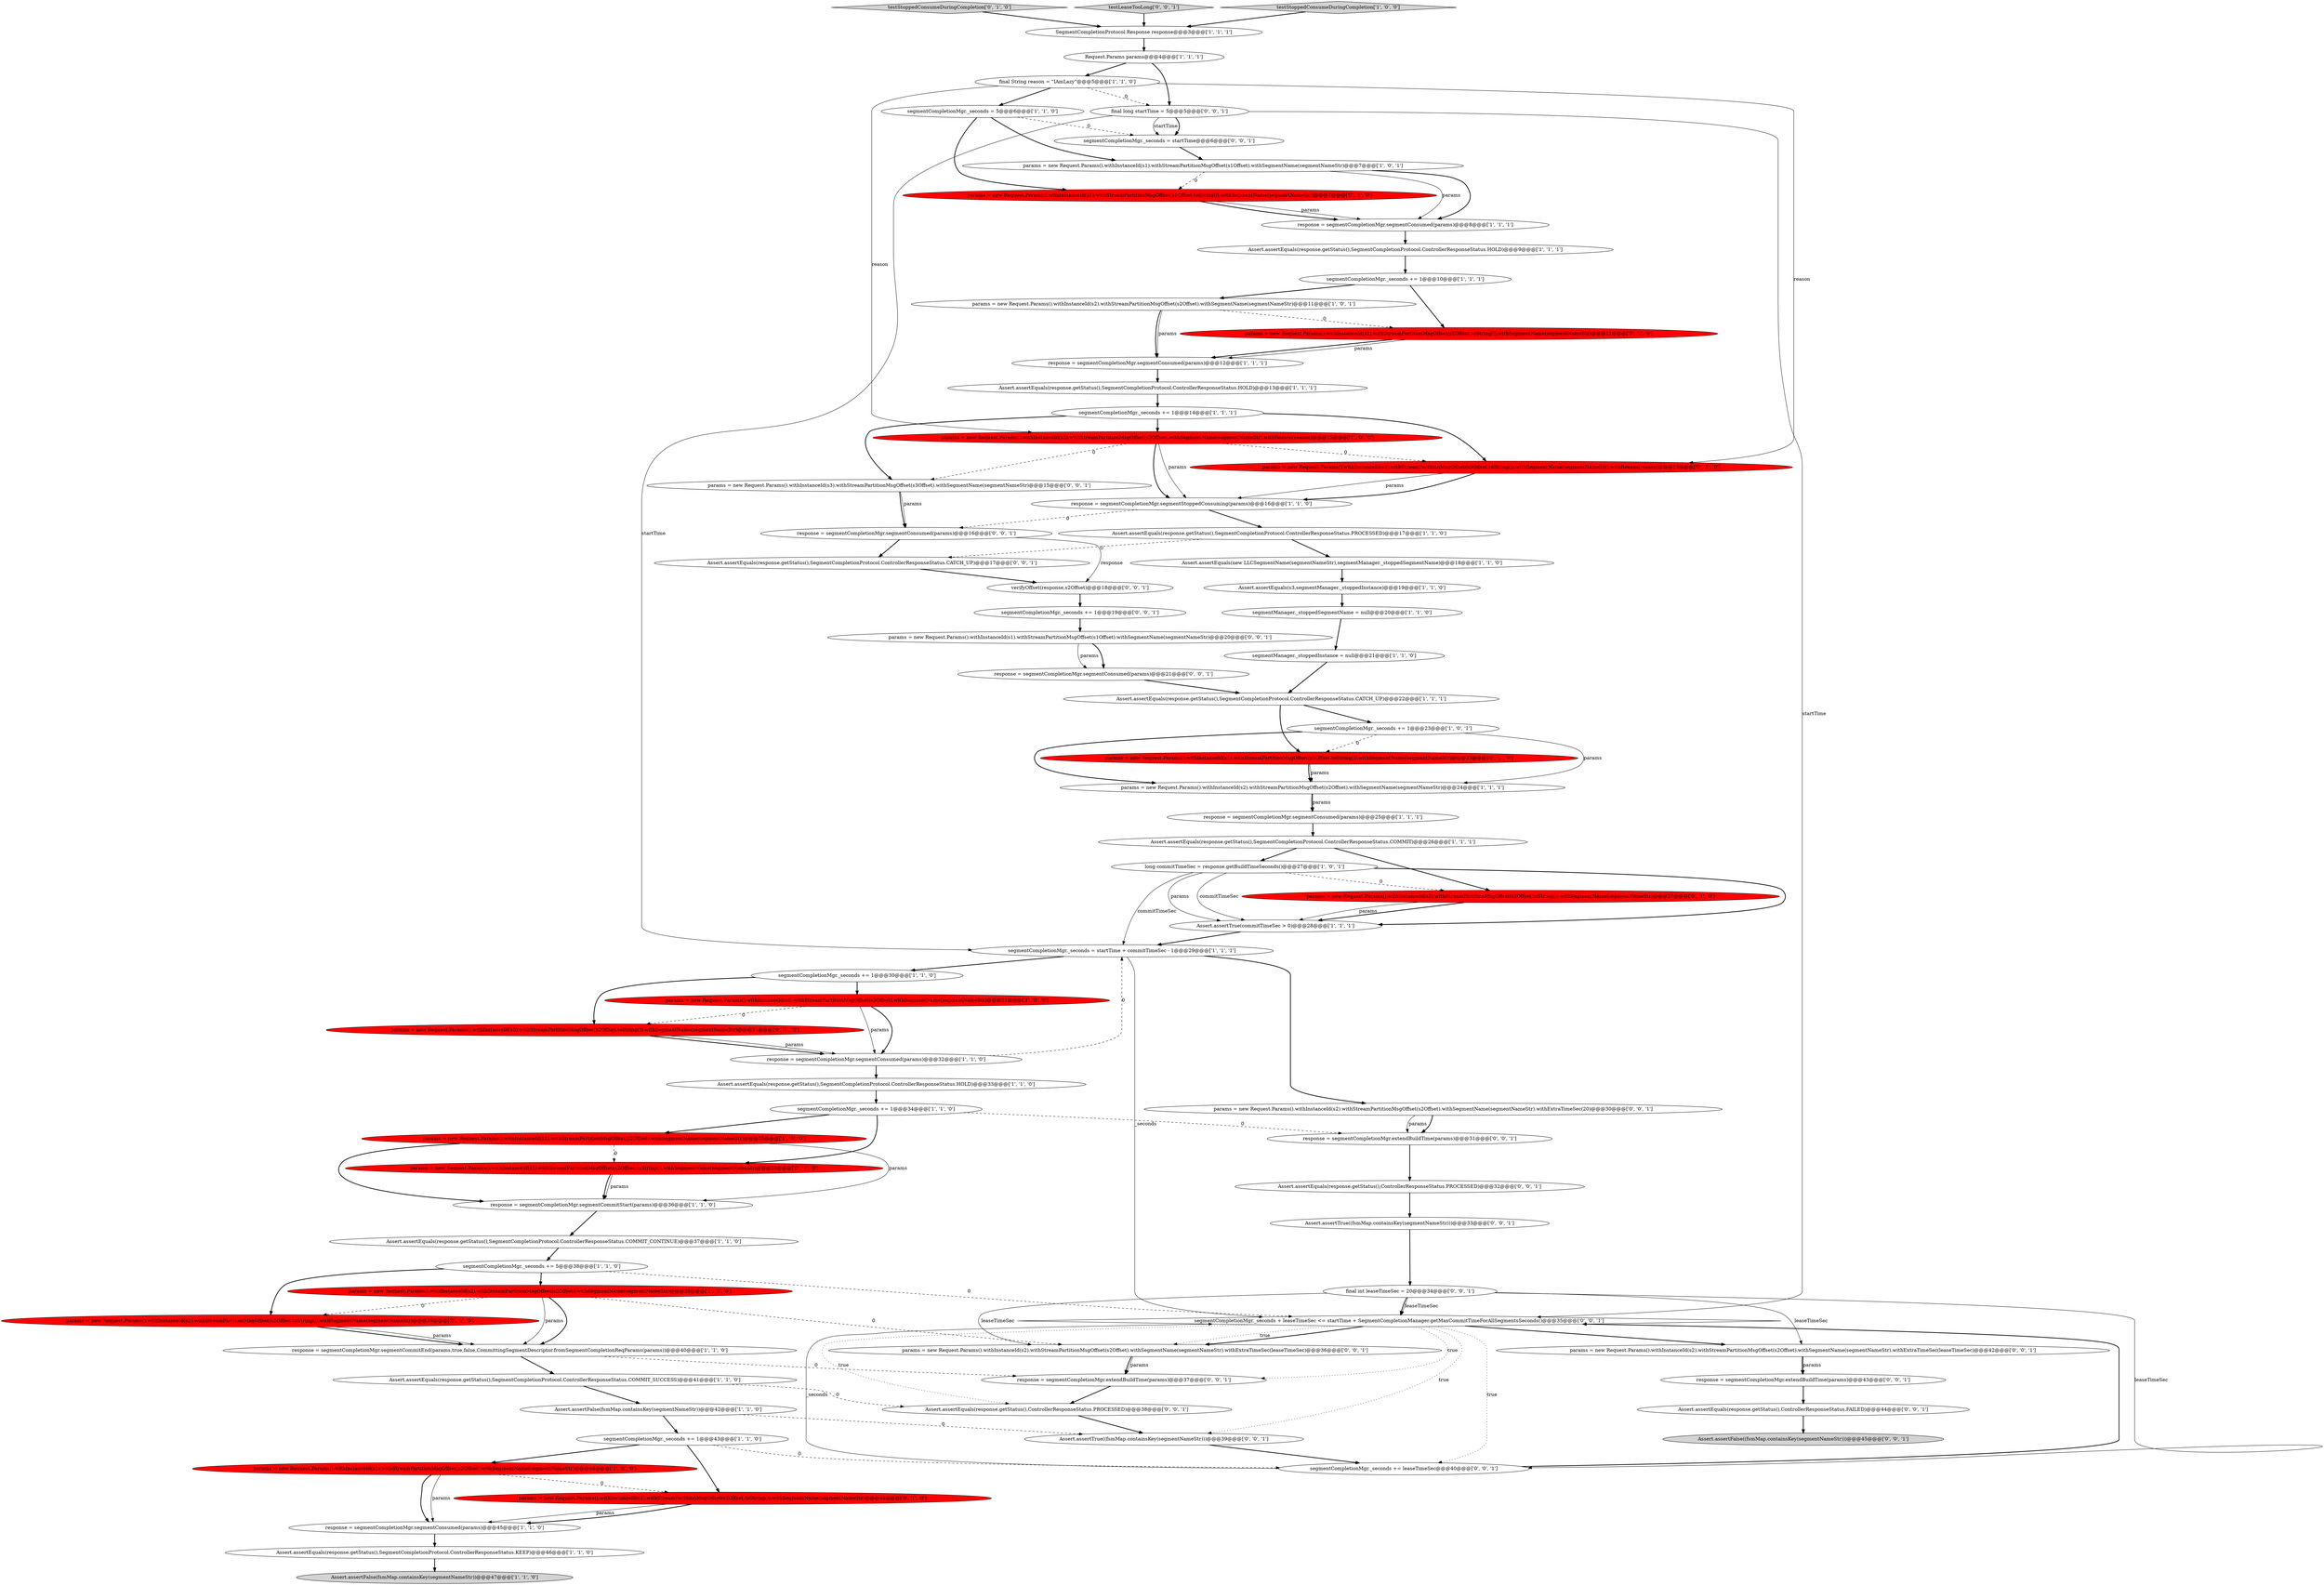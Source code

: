 digraph {
36 [style = filled, label = "params = new Request.Params().withInstanceId(s1).withStreamPartitionMsgOffset(s1Offset).withSegmentName(segmentNameStr)@@@7@@@['1', '0', '1']", fillcolor = white, shape = ellipse image = "AAA0AAABBB1BBB"];
26 [style = filled, label = "response = segmentCompletionMgr.segmentCommitEnd(params,true,false,CommittingSegmentDescriptor.fromSegmentCompletionReqParams(params))@@@40@@@['1', '1', '0']", fillcolor = white, shape = ellipse image = "AAA0AAABBB1BBB"];
49 [style = filled, label = "params = new Request.Params().withInstanceId(s1).withStreamPartitionMsgOffset(s2Offset.toString()).withSegmentName(segmentNameStr)@@@44@@@['0', '1', '0']", fillcolor = red, shape = ellipse image = "AAA1AAABBB2BBB"];
41 [style = filled, label = "Assert.assertEquals(response.getStatus(),SegmentCompletionProtocol.ControllerResponseStatus.CATCH_UP)@@@22@@@['1', '1', '1']", fillcolor = white, shape = ellipse image = "AAA0AAABBB1BBB"];
46 [style = filled, label = "params = new Request.Params().withInstanceId(s1).withStreamPartitionMsgOffset(s1Offset.toString()).withSegmentName(segmentNameStr)@@@23@@@['0', '1', '0']", fillcolor = red, shape = ellipse image = "AAA1AAABBB2BBB"];
63 [style = filled, label = "response = segmentCompletionMgr.segmentConsumed(params)@@@21@@@['0', '0', '1']", fillcolor = white, shape = ellipse image = "AAA0AAABBB3BBB"];
5 [style = filled, label = "params = new Request.Params().withInstanceId(s3).withStreamPartitionMsgOffset(s3Offset).withSegmentName(segmentNameStr).withReason(reason)@@@15@@@['1', '0', '0']", fillcolor = red, shape = ellipse image = "AAA1AAABBB1BBB"];
48 [style = filled, label = "params = new Request.Params().withInstanceId(s3).withStreamPartitionMsgOffset(s3Offset.toString()).withSegmentName(segmentNameStr).withReason(reason)@@@15@@@['0', '1', '0']", fillcolor = red, shape = ellipse image = "AAA1AAABBB2BBB"];
1 [style = filled, label = "Assert.assertEquals(new LLCSegmentName(segmentNameStr),segmentManager._stoppedSegmentName)@@@18@@@['1', '1', '0']", fillcolor = white, shape = ellipse image = "AAA0AAABBB1BBB"];
32 [style = filled, label = "segmentManager._stoppedSegmentName = null@@@20@@@['1', '1', '0']", fillcolor = white, shape = ellipse image = "AAA0AAABBB1BBB"];
21 [style = filled, label = "Assert.assertEquals(response.getStatus(),SegmentCompletionProtocol.ControllerResponseStatus.HOLD)@@@13@@@['1', '1', '1']", fillcolor = white, shape = ellipse image = "AAA0AAABBB1BBB"];
53 [style = filled, label = "params = new Request.Params().withInstanceId(s2).withStreamPartitionMsgOffset(s2Offset.toString()).withSegmentName(segmentNameStr)@@@35@@@['0', '1', '0']", fillcolor = red, shape = ellipse image = "AAA1AAABBB2BBB"];
74 [style = filled, label = "Assert.assertFalse((fsmMap.containsKey(segmentNameStr)))@@@45@@@['0', '0', '1']", fillcolor = lightgray, shape = ellipse image = "AAA0AAABBB3BBB"];
3 [style = filled, label = "segmentCompletionMgr._seconds = 5@@@6@@@['1', '1', '0']", fillcolor = white, shape = ellipse image = "AAA0AAABBB1BBB"];
78 [style = filled, label = "verifyOffset(response,s2Offset)@@@18@@@['0', '0', '1']", fillcolor = white, shape = ellipse image = "AAA0AAABBB3BBB"];
58 [style = filled, label = "final long startTime = 5@@@5@@@['0', '0', '1']", fillcolor = white, shape = ellipse image = "AAA0AAABBB3BBB"];
52 [style = filled, label = "params = new Request.Params().withInstanceId(s2).withStreamPartitionMsgOffset(s2Offset.toString()).withSegmentName(segmentNameStr)@@@11@@@['0', '1', '0']", fillcolor = red, shape = ellipse image = "AAA1AAABBB2BBB"];
27 [style = filled, label = "segmentCompletionMgr._seconds += 1@@@23@@@['1', '0', '1']", fillcolor = white, shape = ellipse image = "AAA0AAABBB1BBB"];
65 [style = filled, label = "Assert.assertEquals(response.getStatus(),ControllerResponseStatus.PROCESSED)@@@38@@@['0', '0', '1']", fillcolor = white, shape = ellipse image = "AAA0AAABBB3BBB"];
15 [style = filled, label = "response = segmentCompletionMgr.segmentConsumed(params)@@@45@@@['1', '1', '0']", fillcolor = white, shape = ellipse image = "AAA0AAABBB1BBB"];
73 [style = filled, label = "response = segmentCompletionMgr.extendBuildTime(params)@@@37@@@['0', '0', '1']", fillcolor = white, shape = ellipse image = "AAA0AAABBB3BBB"];
51 [style = filled, label = "testStoppedConsumeDuringCompletion['0', '1', '0']", fillcolor = lightgray, shape = diamond image = "AAA0AAABBB2BBB"];
28 [style = filled, label = "segmentCompletionMgr._seconds += 1@@@10@@@['1', '1', '1']", fillcolor = white, shape = ellipse image = "AAA0AAABBB1BBB"];
2 [style = filled, label = "Assert.assertEquals(response.getStatus(),SegmentCompletionProtocol.ControllerResponseStatus.HOLD)@@@33@@@['1', '1', '0']", fillcolor = white, shape = ellipse image = "AAA0AAABBB1BBB"];
13 [style = filled, label = "Assert.assertEquals(response.getStatus(),SegmentCompletionProtocol.ControllerResponseStatus.KEEP)@@@46@@@['1', '1', '0']", fillcolor = white, shape = ellipse image = "AAA0AAABBB1BBB"];
47 [style = filled, label = "params = new Request.Params().withInstanceId(s1).withStreamPartitionMsgOffset(s1Offset.toString()).withSegmentName(segmentNameStr)@@@7@@@['0', '1', '0']", fillcolor = red, shape = ellipse image = "AAA1AAABBB2BBB"];
0 [style = filled, label = "params = new Request.Params().withInstanceId(s2).withStreamPartitionMsgOffset(s2Offset).withSegmentName(segmentNameStr)@@@11@@@['1', '0', '1']", fillcolor = white, shape = ellipse image = "AAA0AAABBB1BBB"];
66 [style = filled, label = "Assert.assertEquals(response.getStatus(),ControllerResponseStatus.FAILED)@@@44@@@['0', '0', '1']", fillcolor = white, shape = ellipse image = "AAA0AAABBB3BBB"];
79 [style = filled, label = "testLeaseTooLong['0', '0', '1']", fillcolor = lightgray, shape = diamond image = "AAA0AAABBB3BBB"];
44 [style = filled, label = "segmentCompletionMgr._seconds = startTime + commitTimeSec - 1@@@29@@@['1', '1', '1']", fillcolor = white, shape = ellipse image = "AAA0AAABBB1BBB"];
6 [style = filled, label = "response = segmentCompletionMgr.segmentConsumed(params)@@@25@@@['1', '1', '1']", fillcolor = white, shape = ellipse image = "AAA0AAABBB1BBB"];
50 [style = filled, label = "params = new Request.Params().withInstanceId(s2).withStreamPartitionMsgOffset(s2Offset.toString()).withSegmentName(segmentNameStr)@@@39@@@['0', '1', '0']", fillcolor = red, shape = ellipse image = "AAA1AAABBB2BBB"];
64 [style = filled, label = "response = segmentCompletionMgr.extendBuildTime(params)@@@31@@@['0', '0', '1']", fillcolor = white, shape = ellipse image = "AAA0AAABBB3BBB"];
19 [style = filled, label = "params = new Request.Params().withInstanceId(s1).withStreamPartitionMsgOffset(s2Offset).withSegmentName(segmentNameStr)@@@44@@@['1', '0', '0']", fillcolor = red, shape = ellipse image = "AAA1AAABBB1BBB"];
68 [style = filled, label = "Assert.assertEquals(response.getStatus(),ControllerResponseStatus.PROCESSED)@@@32@@@['0', '0', '1']", fillcolor = white, shape = ellipse image = "AAA0AAABBB3BBB"];
69 [style = filled, label = "Assert.assertEquals(response.getStatus(),SegmentCompletionProtocol.ControllerResponseStatus.CATCH_UP)@@@17@@@['0', '0', '1']", fillcolor = white, shape = ellipse image = "AAA0AAABBB3BBB"];
38 [style = filled, label = "params = new Request.Params().withInstanceId(s3).withStreamPartitionMsgOffset(s2Offset).withSegmentName(segmentNameStr)@@@31@@@['1', '0', '0']", fillcolor = red, shape = ellipse image = "AAA1AAABBB1BBB"];
76 [style = filled, label = "segmentCompletionMgr._seconds + leaseTimeSec <= startTime + SegmentCompletionManager.getMaxCommitTimeForAllSegmentsSeconds()@@@35@@@['0', '0', '1']", fillcolor = white, shape = diamond image = "AAA0AAABBB3BBB"];
56 [style = filled, label = "response = segmentCompletionMgr.extendBuildTime(params)@@@43@@@['0', '0', '1']", fillcolor = white, shape = ellipse image = "AAA0AAABBB3BBB"];
75 [style = filled, label = "params = new Request.Params().withInstanceId(s1).withStreamPartitionMsgOffset(s1Offset).withSegmentName(segmentNameStr)@@@20@@@['0', '0', '1']", fillcolor = white, shape = ellipse image = "AAA0AAABBB3BBB"];
20 [style = filled, label = "Request.Params params@@@4@@@['1', '1', '1']", fillcolor = white, shape = ellipse image = "AAA0AAABBB1BBB"];
40 [style = filled, label = "response = segmentCompletionMgr.segmentCommitStart(params)@@@36@@@['1', '1', '0']", fillcolor = white, shape = ellipse image = "AAA0AAABBB1BBB"];
42 [style = filled, label = "SegmentCompletionProtocol.Response response@@@3@@@['1', '1', '1']", fillcolor = white, shape = ellipse image = "AAA0AAABBB1BBB"];
71 [style = filled, label = "response = segmentCompletionMgr.segmentConsumed(params)@@@16@@@['0', '0', '1']", fillcolor = white, shape = ellipse image = "AAA0AAABBB3BBB"];
25 [style = filled, label = "Assert.assertFalse(fsmMap.containsKey(segmentNameStr))@@@42@@@['1', '1', '0']", fillcolor = white, shape = ellipse image = "AAA0AAABBB1BBB"];
9 [style = filled, label = "segmentCompletionMgr._seconds += 1@@@34@@@['1', '1', '0']", fillcolor = white, shape = ellipse image = "AAA0AAABBB1BBB"];
34 [style = filled, label = "long commitTimeSec = response.getBuildTimeSeconds()@@@27@@@['1', '0', '1']", fillcolor = white, shape = ellipse image = "AAA0AAABBB1BBB"];
39 [style = filled, label = "Assert.assertFalse(fsmMap.containsKey(segmentNameStr))@@@47@@@['1', '1', '0']", fillcolor = lightgray, shape = ellipse image = "AAA0AAABBB1BBB"];
33 [style = filled, label = "params = new Request.Params().withInstanceId(s2).withStreamPartitionMsgOffset(s2Offset).withSegmentName(segmentNameStr)@@@24@@@['1', '1', '1']", fillcolor = white, shape = ellipse image = "AAA0AAABBB1BBB"];
59 [style = filled, label = "params = new Request.Params().withInstanceId(s2).withStreamPartitionMsgOffset(s2Offset).withSegmentName(segmentNameStr).withExtraTimeSec(leaseTimeSec)@@@42@@@['0', '0', '1']", fillcolor = white, shape = ellipse image = "AAA0AAABBB3BBB"];
60 [style = filled, label = "segmentCompletionMgr._seconds = startTime@@@6@@@['0', '0', '1']", fillcolor = white, shape = ellipse image = "AAA0AAABBB3BBB"];
10 [style = filled, label = "Assert.assertEquals(response.getStatus(),SegmentCompletionProtocol.ControllerResponseStatus.COMMIT_CONTINUE)@@@37@@@['1', '1', '0']", fillcolor = white, shape = ellipse image = "AAA0AAABBB1BBB"];
57 [style = filled, label = "final int leaseTimeSec = 20@@@34@@@['0', '0', '1']", fillcolor = white, shape = ellipse image = "AAA0AAABBB3BBB"];
17 [style = filled, label = "response = segmentCompletionMgr.segmentConsumed(params)@@@8@@@['1', '1', '1']", fillcolor = white, shape = ellipse image = "AAA0AAABBB1BBB"];
55 [style = filled, label = "params = new Request.Params().withInstanceId(s3).withStreamPartitionMsgOffset(s2Offset.toString()).withSegmentName(segmentNameStr)@@@31@@@['0', '1', '0']", fillcolor = red, shape = ellipse image = "AAA1AAABBB2BBB"];
77 [style = filled, label = "segmentCompletionMgr._seconds += 1@@@19@@@['0', '0', '1']", fillcolor = white, shape = ellipse image = "AAA0AAABBB3BBB"];
7 [style = filled, label = "response = segmentCompletionMgr.segmentStoppedConsuming(params)@@@16@@@['1', '1', '0']", fillcolor = white, shape = ellipse image = "AAA0AAABBB1BBB"];
14 [style = filled, label = "segmentCompletionMgr._seconds += 5@@@38@@@['1', '1', '0']", fillcolor = white, shape = ellipse image = "AAA0AAABBB1BBB"];
16 [style = filled, label = "segmentManager._stoppedInstance = null@@@21@@@['1', '1', '0']", fillcolor = white, shape = ellipse image = "AAA0AAABBB1BBB"];
22 [style = filled, label = "segmentCompletionMgr._seconds += 1@@@14@@@['1', '1', '1']", fillcolor = white, shape = ellipse image = "AAA0AAABBB1BBB"];
35 [style = filled, label = "Assert.assertEquals(response.getStatus(),SegmentCompletionProtocol.ControllerResponseStatus.PROCESSED)@@@17@@@['1', '1', '0']", fillcolor = white, shape = ellipse image = "AAA0AAABBB1BBB"];
54 [style = filled, label = "params = new Request.Params().withInstanceId(s2).withStreamPartitionMsgOffset(s2Offset.toString()).withSegmentName(segmentNameStr)@@@27@@@['0', '1', '0']", fillcolor = red, shape = ellipse image = "AAA1AAABBB2BBB"];
29 [style = filled, label = "params = new Request.Params().withInstanceId(s2).withStreamPartitionMsgOffset(s2Offset).withSegmentName(segmentNameStr)@@@35@@@['1', '0', '0']", fillcolor = red, shape = ellipse image = "AAA1AAABBB1BBB"];
67 [style = filled, label = "params = new Request.Params().withInstanceId(s3).withStreamPartitionMsgOffset(s3Offset).withSegmentName(segmentNameStr)@@@15@@@['0', '0', '1']", fillcolor = white, shape = ellipse image = "AAA0AAABBB3BBB"];
4 [style = filled, label = "testStoppedConsumeDuringCompletion['1', '0', '0']", fillcolor = lightgray, shape = diamond image = "AAA0AAABBB1BBB"];
8 [style = filled, label = "Assert.assertEquals(response.getStatus(),SegmentCompletionProtocol.ControllerResponseStatus.COMMIT)@@@26@@@['1', '1', '1']", fillcolor = white, shape = ellipse image = "AAA0AAABBB1BBB"];
37 [style = filled, label = "segmentCompletionMgr._seconds += 1@@@43@@@['1', '1', '0']", fillcolor = white, shape = ellipse image = "AAA0AAABBB1BBB"];
80 [style = filled, label = "segmentCompletionMgr._seconds += leaseTimeSec@@@40@@@['0', '0', '1']", fillcolor = white, shape = ellipse image = "AAA0AAABBB3BBB"];
11 [style = filled, label = "response = segmentCompletionMgr.segmentConsumed(params)@@@12@@@['1', '1', '1']", fillcolor = white, shape = ellipse image = "AAA0AAABBB1BBB"];
23 [style = filled, label = "response = segmentCompletionMgr.segmentConsumed(params)@@@32@@@['1', '1', '0']", fillcolor = white, shape = ellipse image = "AAA0AAABBB1BBB"];
43 [style = filled, label = "final String reason = \"IAmLazy\"@@@5@@@['1', '1', '0']", fillcolor = white, shape = ellipse image = "AAA0AAABBB1BBB"];
24 [style = filled, label = "Assert.assertEquals(response.getStatus(),SegmentCompletionProtocol.ControllerResponseStatus.HOLD)@@@9@@@['1', '1', '1']", fillcolor = white, shape = ellipse image = "AAA0AAABBB1BBB"];
62 [style = filled, label = "Assert.assertTrue((fsmMap.containsKey(segmentNameStr)))@@@39@@@['0', '0', '1']", fillcolor = white, shape = ellipse image = "AAA0AAABBB3BBB"];
61 [style = filled, label = "params = new Request.Params().withInstanceId(s2).withStreamPartitionMsgOffset(s2Offset).withSegmentName(segmentNameStr).withExtraTimeSec(20)@@@30@@@['0', '0', '1']", fillcolor = white, shape = ellipse image = "AAA0AAABBB3BBB"];
18 [style = filled, label = "Assert.assertTrue(commitTimeSec > 0)@@@28@@@['1', '1', '1']", fillcolor = white, shape = ellipse image = "AAA0AAABBB1BBB"];
45 [style = filled, label = "Assert.assertEquals(response.getStatus(),SegmentCompletionProtocol.ControllerResponseStatus.COMMIT_SUCCESS)@@@41@@@['1', '1', '0']", fillcolor = white, shape = ellipse image = "AAA0AAABBB1BBB"];
70 [style = filled, label = "Assert.assertTrue((fsmMap.containsKey(segmentNameStr)))@@@33@@@['0', '0', '1']", fillcolor = white, shape = ellipse image = "AAA0AAABBB3BBB"];
72 [style = filled, label = "params = new Request.Params().withInstanceId(s2).withStreamPartitionMsgOffset(s2Offset).withSegmentName(segmentNameStr).withExtraTimeSec(leaseTimeSec)@@@36@@@['0', '0', '1']", fillcolor = white, shape = ellipse image = "AAA0AAABBB3BBB"];
30 [style = filled, label = "Assert.assertEquals(s3,segmentManager._stoppedInstance)@@@19@@@['1', '1', '0']", fillcolor = white, shape = ellipse image = "AAA0AAABBB1BBB"];
12 [style = filled, label = "params = new Request.Params().withInstanceId(s2).withStreamPartitionMsgOffset(s2Offset).withSegmentName(segmentNameStr)@@@39@@@['1', '0', '0']", fillcolor = red, shape = ellipse image = "AAA1AAABBB1BBB"];
31 [style = filled, label = "segmentCompletionMgr._seconds += 1@@@30@@@['1', '1', '0']", fillcolor = white, shape = ellipse image = "AAA0AAABBB1BBB"];
9->53 [style = bold, label=""];
43->58 [style = dashed, label="0"];
20->58 [style = bold, label=""];
73->65 [style = bold, label=""];
37->49 [style = bold, label=""];
65->62 [style = bold, label=""];
7->35 [style = bold, label=""];
34->18 [style = bold, label=""];
38->55 [style = dashed, label="0"];
3->60 [style = dashed, label="0"];
58->60 [style = bold, label=""];
67->71 [style = bold, label=""];
34->18 [style = solid, label="params"];
1->30 [style = bold, label=""];
34->54 [style = dashed, label="0"];
69->78 [style = bold, label=""];
9->64 [style = dashed, label="0"];
61->64 [style = bold, label=""];
16->41 [style = bold, label=""];
28->0 [style = bold, label=""];
3->36 [style = bold, label=""];
43->3 [style = bold, label=""];
18->44 [style = bold, label=""];
45->25 [style = bold, label=""];
55->23 [style = bold, label=""];
12->26 [style = solid, label="params"];
48->7 [style = solid, label="params"];
28->52 [style = bold, label=""];
63->41 [style = bold, label=""];
72->73 [style = bold, label=""];
22->67 [style = bold, label=""];
34->18 [style = solid, label="commitTimeSec"];
20->43 [style = bold, label=""];
70->57 [style = bold, label=""];
27->33 [style = bold, label=""];
36->17 [style = bold, label=""];
27->33 [style = solid, label="params"];
14->76 [style = dashed, label="0"];
19->15 [style = bold, label=""];
9->29 [style = bold, label=""];
0->11 [style = solid, label="params"];
24->28 [style = bold, label=""];
8->34 [style = bold, label=""];
15->13 [style = bold, label=""];
57->80 [style = solid, label="leaseTimeSec"];
10->14 [style = bold, label=""];
77->75 [style = bold, label=""];
68->70 [style = bold, label=""];
59->56 [style = solid, label="params"];
76->59 [style = bold, label=""];
46->33 [style = solid, label="params"];
2->9 [style = bold, label=""];
22->5 [style = bold, label=""];
38->23 [style = solid, label="params"];
5->67 [style = dashed, label="0"];
58->76 [style = solid, label="startTime"];
37->80 [style = dashed, label="0"];
61->64 [style = solid, label="params"];
27->46 [style = dashed, label="0"];
47->17 [style = solid, label="params"];
76->65 [style = dotted, label="true"];
21->22 [style = bold, label=""];
25->37 [style = bold, label=""];
57->76 [style = bold, label=""];
7->71 [style = dashed, label="0"];
44->76 [style = solid, label="_seconds"];
46->33 [style = bold, label=""];
76->80 [style = dotted, label="true"];
35->69 [style = dashed, label="0"];
5->7 [style = bold, label=""];
29->40 [style = bold, label=""];
41->46 [style = bold, label=""];
80->76 [style = bold, label=""];
51->42 [style = bold, label=""];
59->56 [style = bold, label=""];
75->63 [style = solid, label="params"];
80->76 [style = solid, label="_seconds"];
33->6 [style = solid, label="params"];
44->61 [style = bold, label=""];
41->27 [style = bold, label=""];
5->7 [style = solid, label="params"];
22->48 [style = bold, label=""];
76->73 [style = dotted, label="true"];
11->21 [style = bold, label=""];
57->72 [style = solid, label="leaseTimeSec"];
57->59 [style = solid, label="leaseTimeSec"];
49->15 [style = solid, label="params"];
0->11 [style = bold, label=""];
53->40 [style = bold, label=""];
30->32 [style = bold, label=""];
3->47 [style = bold, label=""];
13->39 [style = bold, label=""];
31->38 [style = bold, label=""];
32->16 [style = bold, label=""];
56->66 [style = bold, label=""];
29->40 [style = solid, label="params"];
62->80 [style = bold, label=""];
36->47 [style = dashed, label="0"];
12->72 [style = dashed, label="0"];
25->62 [style = dashed, label="0"];
0->52 [style = dashed, label="0"];
36->17 [style = solid, label="params"];
35->1 [style = bold, label=""];
58->44 [style = solid, label="startTime"];
76->72 [style = dotted, label="true"];
60->36 [style = bold, label=""];
14->50 [style = bold, label=""];
49->15 [style = bold, label=""];
48->7 [style = bold, label=""];
23->2 [style = bold, label=""];
8->54 [style = bold, label=""];
43->5 [style = solid, label="reason"];
34->44 [style = solid, label="commitTimeSec"];
44->31 [style = bold, label=""];
29->53 [style = dashed, label="0"];
55->23 [style = solid, label="params"];
52->11 [style = bold, label=""];
40->10 [style = bold, label=""];
50->26 [style = bold, label=""];
52->11 [style = solid, label="params"];
57->76 [style = solid, label="leaseTimeSec"];
72->73 [style = solid, label="params"];
26->73 [style = dashed, label="0"];
33->6 [style = bold, label=""];
42->20 [style = bold, label=""];
66->74 [style = bold, label=""];
43->48 [style = solid, label="reason"];
4->42 [style = bold, label=""];
53->40 [style = solid, label="params"];
38->23 [style = bold, label=""];
45->65 [style = dashed, label="0"];
12->26 [style = bold, label=""];
79->42 [style = bold, label=""];
19->15 [style = solid, label="params"];
19->49 [style = dashed, label="0"];
71->69 [style = bold, label=""];
75->63 [style = bold, label=""];
78->77 [style = bold, label=""];
76->72 [style = bold, label=""];
17->24 [style = bold, label=""];
54->18 [style = bold, label=""];
5->48 [style = dashed, label="0"];
23->44 [style = dashed, label="0"];
31->55 [style = bold, label=""];
14->12 [style = bold, label=""];
6->8 [style = bold, label=""];
64->68 [style = bold, label=""];
54->18 [style = solid, label="params"];
50->26 [style = solid, label="params"];
26->45 [style = bold, label=""];
71->78 [style = solid, label="response"];
37->19 [style = bold, label=""];
58->60 [style = solid, label="startTime"];
47->17 [style = bold, label=""];
12->50 [style = dashed, label="0"];
67->71 [style = solid, label="params"];
76->62 [style = dotted, label="true"];
}
